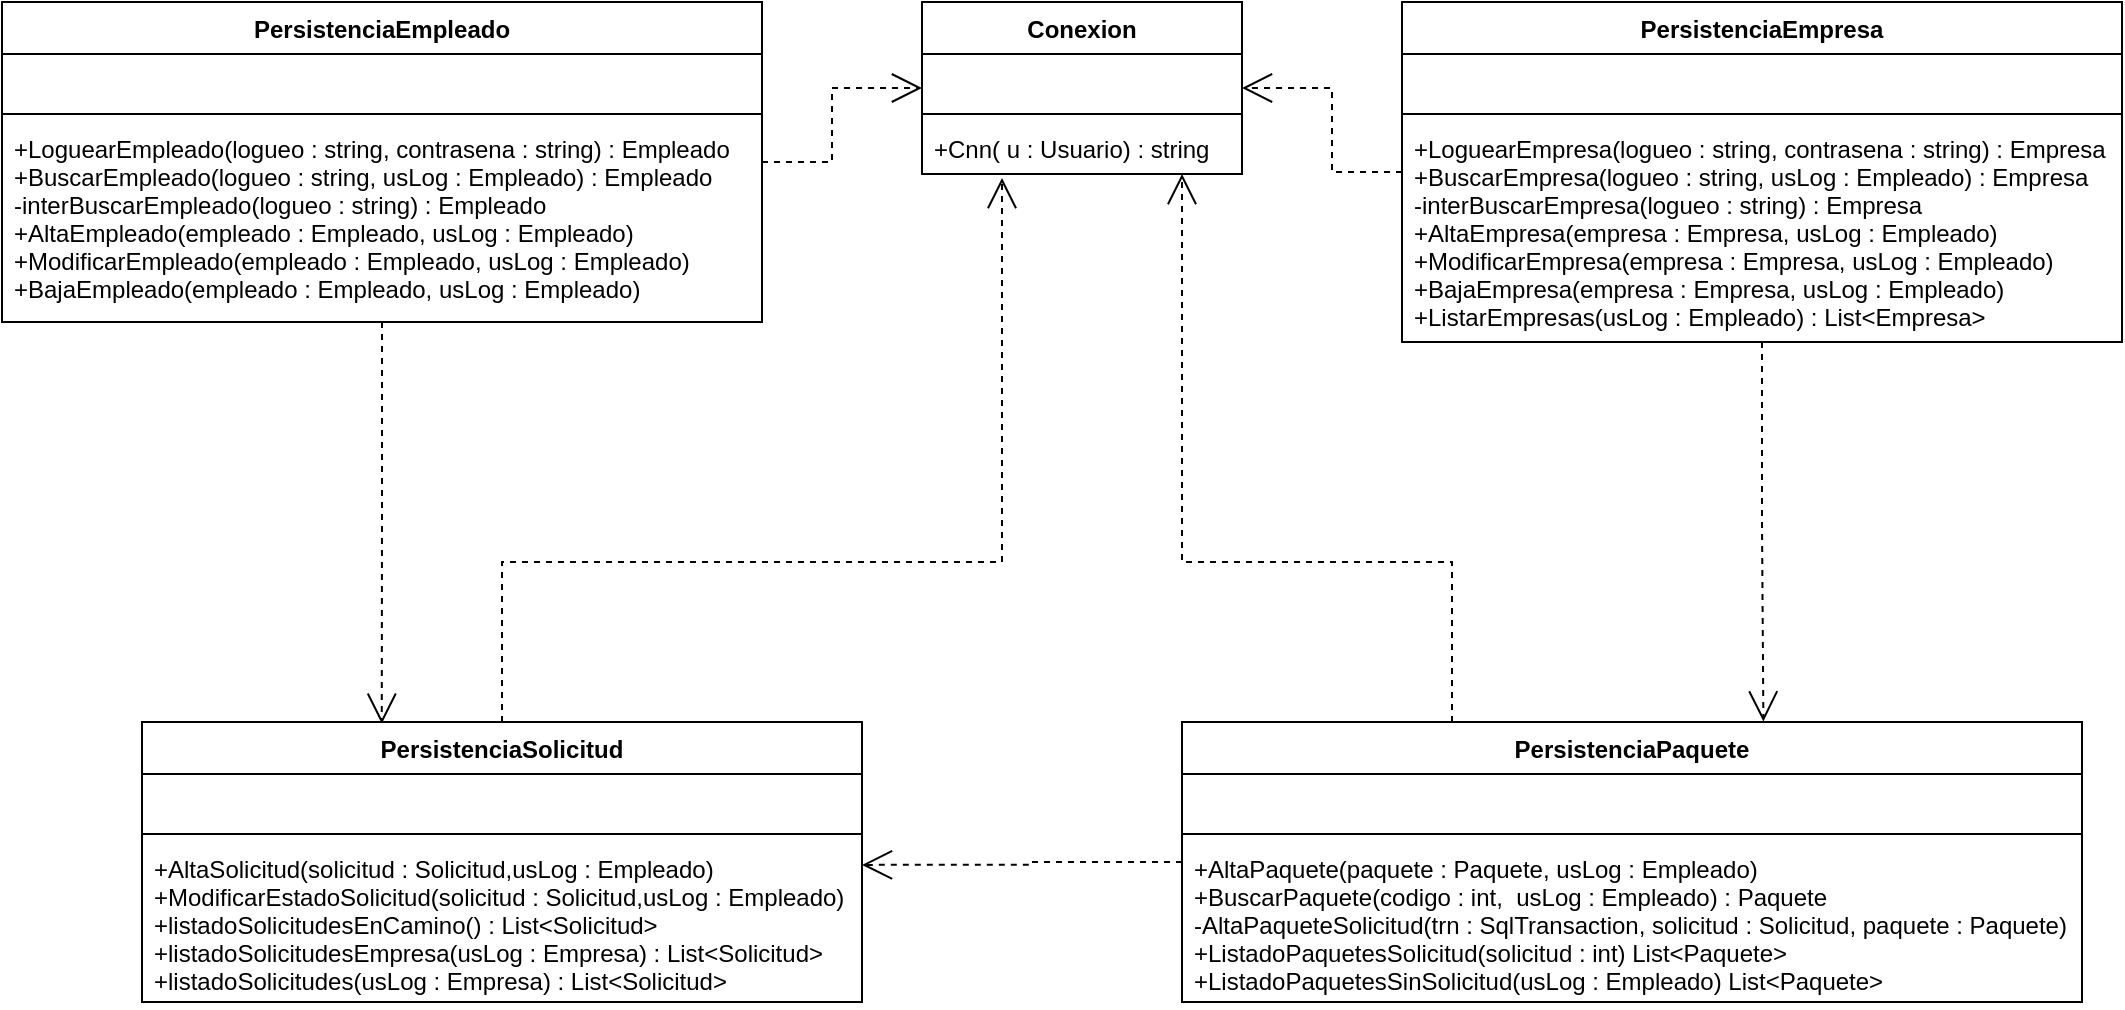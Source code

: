 <mxfile version="14.4.4" type="device"><diagram id="JxR2yedvllg3N4letCZW" name="Page-1"><mxGraphModel dx="920" dy="555" grid="1" gridSize="10" guides="1" tooltips="1" connect="1" arrows="1" fold="1" page="1" pageScale="1" pageWidth="1100" pageHeight="850" math="0" shadow="0"><root><mxCell id="0"/><mxCell id="1" parent="0"/><mxCell id="92LGDuOLcuaRMBUYJ6te-29" style="edgeStyle=orthogonalEdgeStyle;rounded=0;orthogonalLoop=1;jettySize=auto;html=1;dashed=1;endArrow=open;endFill=0;endSize=13;" edge="1" parent="1" source="92LGDuOLcuaRMBUYJ6te-1" target="92LGDuOLcuaRMBUYJ6te-17"><mxGeometry relative="1" as="geometry"/></mxCell><mxCell id="92LGDuOLcuaRMBUYJ6te-32" style="edgeStyle=orthogonalEdgeStyle;rounded=0;orthogonalLoop=1;jettySize=auto;html=1;entryX=0.333;entryY=0.006;entryDx=0;entryDy=0;entryPerimeter=0;dashed=1;endArrow=open;endFill=0;endSize=13;" edge="1" parent="1" source="92LGDuOLcuaRMBUYJ6te-1" target="92LGDuOLcuaRMBUYJ6te-9"><mxGeometry relative="1" as="geometry"/></mxCell><mxCell id="92LGDuOLcuaRMBUYJ6te-1" value="PersistenciaEmpleado" style="swimlane;fontStyle=1;align=center;verticalAlign=top;childLayout=stackLayout;horizontal=1;startSize=26;horizontalStack=0;resizeParent=1;resizeParentMax=0;resizeLast=0;collapsible=1;marginBottom=0;" vertex="1" parent="1"><mxGeometry x="30" y="70" width="380" height="160" as="geometry"/></mxCell><mxCell id="92LGDuOLcuaRMBUYJ6te-2" value="   " style="text;strokeColor=none;fillColor=none;align=left;verticalAlign=top;spacingLeft=4;spacingRight=4;overflow=hidden;rotatable=0;points=[[0,0.5],[1,0.5]];portConstraint=eastwest;" vertex="1" parent="92LGDuOLcuaRMBUYJ6te-1"><mxGeometry y="26" width="380" height="26" as="geometry"/></mxCell><mxCell id="92LGDuOLcuaRMBUYJ6te-3" value="" style="line;strokeWidth=1;fillColor=none;align=left;verticalAlign=middle;spacingTop=-1;spacingLeft=3;spacingRight=3;rotatable=0;labelPosition=right;points=[];portConstraint=eastwest;" vertex="1" parent="92LGDuOLcuaRMBUYJ6te-1"><mxGeometry y="52" width="380" height="8" as="geometry"/></mxCell><mxCell id="92LGDuOLcuaRMBUYJ6te-4" value="+LoguearEmpleado(logueo : string, contrasena : string) : Empleado&#10;+BuscarEmpleado(logueo : string, usLog : Empleado) : Empleado&#10;-interBuscarEmpleado(logueo : string) : Empleado&#10;+AltaEmpleado(empleado : Empleado, usLog : Empleado)&#10;+ModificarEmpleado(empleado : Empleado, usLog : Empleado)&#10;+BajaEmpleado(empleado : Empleado, usLog : Empleado)" style="text;strokeColor=none;fillColor=none;align=left;verticalAlign=top;spacingLeft=4;spacingRight=4;overflow=hidden;rotatable=0;points=[[0,0.5],[1,0.5]];portConstraint=eastwest;" vertex="1" parent="92LGDuOLcuaRMBUYJ6te-1"><mxGeometry y="60" width="380" height="100" as="geometry"/></mxCell><mxCell id="92LGDuOLcuaRMBUYJ6te-30" style="edgeStyle=orthogonalEdgeStyle;rounded=0;orthogonalLoop=1;jettySize=auto;html=1;dashed=1;endArrow=open;endFill=0;endSize=13;" edge="1" parent="1" source="92LGDuOLcuaRMBUYJ6te-5" target="92LGDuOLcuaRMBUYJ6te-17"><mxGeometry relative="1" as="geometry"/></mxCell><mxCell id="92LGDuOLcuaRMBUYJ6te-33" style="edgeStyle=orthogonalEdgeStyle;rounded=0;orthogonalLoop=1;jettySize=auto;html=1;entryX=0.646;entryY=-0.002;entryDx=0;entryDy=0;entryPerimeter=0;dashed=1;endArrow=open;endFill=0;endSize=13;" edge="1" parent="1" source="92LGDuOLcuaRMBUYJ6te-5" target="92LGDuOLcuaRMBUYJ6te-13"><mxGeometry relative="1" as="geometry"/></mxCell><mxCell id="92LGDuOLcuaRMBUYJ6te-5" value="PersistenciaEmpresa" style="swimlane;fontStyle=1;align=center;verticalAlign=top;childLayout=stackLayout;horizontal=1;startSize=26;horizontalStack=0;resizeParent=1;resizeParentMax=0;resizeLast=0;collapsible=1;marginBottom=0;" vertex="1" parent="1"><mxGeometry x="730" y="70" width="360" height="170" as="geometry"/></mxCell><mxCell id="92LGDuOLcuaRMBUYJ6te-6" value="  " style="text;strokeColor=none;fillColor=none;align=left;verticalAlign=top;spacingLeft=4;spacingRight=4;overflow=hidden;rotatable=0;points=[[0,0.5],[1,0.5]];portConstraint=eastwest;" vertex="1" parent="92LGDuOLcuaRMBUYJ6te-5"><mxGeometry y="26" width="360" height="26" as="geometry"/></mxCell><mxCell id="92LGDuOLcuaRMBUYJ6te-7" value="" style="line;strokeWidth=1;fillColor=none;align=left;verticalAlign=middle;spacingTop=-1;spacingLeft=3;spacingRight=3;rotatable=0;labelPosition=right;points=[];portConstraint=eastwest;" vertex="1" parent="92LGDuOLcuaRMBUYJ6te-5"><mxGeometry y="52" width="360" height="8" as="geometry"/></mxCell><mxCell id="92LGDuOLcuaRMBUYJ6te-8" value="+LoguearEmpresa(logueo : string, contrasena : string) : Empresa&#10;+BuscarEmpresa(logueo : string, usLog : Empleado) : Empresa&#10;-interBuscarEmpresa(logueo : string) : Empresa&#10;+AltaEmpresa(empresa : Empresa, usLog : Empleado) &#10;+ModificarEmpresa(empresa : Empresa, usLog : Empleado)&#10;+BajaEmpresa(empresa : Empresa, usLog : Empleado)&#10;+ListarEmpresas(usLog : Empleado) : List&lt;Empresa&gt;" style="text;strokeColor=none;fillColor=none;align=left;verticalAlign=top;spacingLeft=4;spacingRight=4;overflow=hidden;rotatable=0;points=[[0,0.5],[1,0.5]];portConstraint=eastwest;" vertex="1" parent="92LGDuOLcuaRMBUYJ6te-5"><mxGeometry y="60" width="360" height="110" as="geometry"/></mxCell><mxCell id="92LGDuOLcuaRMBUYJ6te-28" style="edgeStyle=orthogonalEdgeStyle;rounded=0;orthogonalLoop=1;jettySize=auto;html=1;entryX=0.25;entryY=1.077;entryDx=0;entryDy=0;dashed=1;endArrow=open;endFill=0;endSize=13;entryPerimeter=0;" edge="1" parent="1" source="92LGDuOLcuaRMBUYJ6te-9" target="92LGDuOLcuaRMBUYJ6te-20"><mxGeometry relative="1" as="geometry"><Array as="points"><mxPoint x="280" y="350"/><mxPoint x="530" y="350"/></Array></mxGeometry></mxCell><mxCell id="92LGDuOLcuaRMBUYJ6te-9" value="PersistenciaSolicitud" style="swimlane;fontStyle=1;align=center;verticalAlign=top;childLayout=stackLayout;horizontal=1;startSize=26;horizontalStack=0;resizeParent=1;resizeParentMax=0;resizeLast=0;collapsible=1;marginBottom=0;" vertex="1" parent="1"><mxGeometry x="100" y="430" width="360" height="140" as="geometry"/></mxCell><mxCell id="92LGDuOLcuaRMBUYJ6te-10" value="  " style="text;strokeColor=none;fillColor=none;align=left;verticalAlign=top;spacingLeft=4;spacingRight=4;overflow=hidden;rotatable=0;points=[[0,0.5],[1,0.5]];portConstraint=eastwest;" vertex="1" parent="92LGDuOLcuaRMBUYJ6te-9"><mxGeometry y="26" width="360" height="26" as="geometry"/></mxCell><mxCell id="92LGDuOLcuaRMBUYJ6te-11" value="" style="line;strokeWidth=1;fillColor=none;align=left;verticalAlign=middle;spacingTop=-1;spacingLeft=3;spacingRight=3;rotatable=0;labelPosition=right;points=[];portConstraint=eastwest;" vertex="1" parent="92LGDuOLcuaRMBUYJ6te-9"><mxGeometry y="52" width="360" height="8" as="geometry"/></mxCell><mxCell id="92LGDuOLcuaRMBUYJ6te-12" value="+AltaSolicitud(solicitud : Solicitud,usLog : Empleado)&#10;+ModificarEstadoSolicitud(solicitud : Solicitud,usLog : Empleado)&#10;+listadoSolicitudesEnCamino() : List&lt;Solicitud&gt;&#10;+listadoSolicitudesEmpresa(usLog : Empresa) : List&lt;Solicitud&gt;&#10;+listadoSolicitudes(usLog : Empresa) : List&lt;Solicitud&gt;" style="text;strokeColor=none;fillColor=none;align=left;verticalAlign=top;spacingLeft=4;spacingRight=4;overflow=hidden;rotatable=0;points=[[0,0.5],[1,0.5]];portConstraint=eastwest;" vertex="1" parent="92LGDuOLcuaRMBUYJ6te-9"><mxGeometry y="60" width="360" height="80" as="geometry"/></mxCell><mxCell id="92LGDuOLcuaRMBUYJ6te-31" style="edgeStyle=orthogonalEdgeStyle;rounded=0;orthogonalLoop=1;jettySize=auto;html=1;dashed=1;endArrow=open;endFill=0;endSize=13;" edge="1" parent="1" source="92LGDuOLcuaRMBUYJ6te-13" target="92LGDuOLcuaRMBUYJ6te-17"><mxGeometry relative="1" as="geometry"><Array as="points"><mxPoint x="755" y="350"/><mxPoint x="620" y="350"/></Array></mxGeometry></mxCell><mxCell id="92LGDuOLcuaRMBUYJ6te-34" style="edgeStyle=orthogonalEdgeStyle;rounded=0;orthogonalLoop=1;jettySize=auto;html=1;entryX=1;entryY=0.143;entryDx=0;entryDy=0;entryPerimeter=0;dashed=1;endArrow=open;endFill=0;endSize=13;" edge="1" parent="1" source="92LGDuOLcuaRMBUYJ6te-13" target="92LGDuOLcuaRMBUYJ6te-12"><mxGeometry relative="1" as="geometry"/></mxCell><mxCell id="92LGDuOLcuaRMBUYJ6te-13" value="PersistenciaPaquete" style="swimlane;fontStyle=1;align=center;verticalAlign=top;childLayout=stackLayout;horizontal=1;startSize=26;horizontalStack=0;resizeParent=1;resizeParentMax=0;resizeLast=0;collapsible=1;marginBottom=0;" vertex="1" parent="1"><mxGeometry x="620" y="430" width="450" height="140" as="geometry"/></mxCell><mxCell id="92LGDuOLcuaRMBUYJ6te-14" value=" " style="text;strokeColor=none;fillColor=none;align=left;verticalAlign=top;spacingLeft=4;spacingRight=4;overflow=hidden;rotatable=0;points=[[0,0.5],[1,0.5]];portConstraint=eastwest;" vertex="1" parent="92LGDuOLcuaRMBUYJ6te-13"><mxGeometry y="26" width="450" height="26" as="geometry"/></mxCell><mxCell id="92LGDuOLcuaRMBUYJ6te-15" value="" style="line;strokeWidth=1;fillColor=none;align=left;verticalAlign=middle;spacingTop=-1;spacingLeft=3;spacingRight=3;rotatable=0;labelPosition=right;points=[];portConstraint=eastwest;" vertex="1" parent="92LGDuOLcuaRMBUYJ6te-13"><mxGeometry y="52" width="450" height="8" as="geometry"/></mxCell><mxCell id="92LGDuOLcuaRMBUYJ6te-16" value="+AltaPaquete(paquete : Paquete, usLog : Empleado)&#10;+BuscarPaquete(codigo : int,  usLog : Empleado) : Paquete&#10;-AltaPaqueteSolicitud(trn : SqlTransaction, solicitud : Solicitud, paquete : Paquete)&#10;+ListadoPaquetesSolicitud(solicitud : int) List&lt;Paquete&gt;&#10;+ListadoPaquetesSinSolicitud(usLog : Empleado) List&lt;Paquete&gt;" style="text;strokeColor=none;fillColor=none;align=left;verticalAlign=top;spacingLeft=4;spacingRight=4;overflow=hidden;rotatable=0;points=[[0,0.5],[1,0.5]];portConstraint=eastwest;" vertex="1" parent="92LGDuOLcuaRMBUYJ6te-13"><mxGeometry y="60" width="450" height="80" as="geometry"/></mxCell><mxCell id="92LGDuOLcuaRMBUYJ6te-17" value="Conexion" style="swimlane;fontStyle=1;align=center;verticalAlign=top;childLayout=stackLayout;horizontal=1;startSize=26;horizontalStack=0;resizeParent=1;resizeParentMax=0;resizeLast=0;collapsible=1;marginBottom=0;" vertex="1" parent="1"><mxGeometry x="490" y="70" width="160" height="86" as="geometry"/></mxCell><mxCell id="92LGDuOLcuaRMBUYJ6te-18" value="  " style="text;strokeColor=none;fillColor=none;align=left;verticalAlign=top;spacingLeft=4;spacingRight=4;overflow=hidden;rotatable=0;points=[[0,0.5],[1,0.5]];portConstraint=eastwest;" vertex="1" parent="92LGDuOLcuaRMBUYJ6te-17"><mxGeometry y="26" width="160" height="26" as="geometry"/></mxCell><mxCell id="92LGDuOLcuaRMBUYJ6te-19" value="" style="line;strokeWidth=1;fillColor=none;align=left;verticalAlign=middle;spacingTop=-1;spacingLeft=3;spacingRight=3;rotatable=0;labelPosition=right;points=[];portConstraint=eastwest;" vertex="1" parent="92LGDuOLcuaRMBUYJ6te-17"><mxGeometry y="52" width="160" height="8" as="geometry"/></mxCell><mxCell id="92LGDuOLcuaRMBUYJ6te-20" value="+Cnn( u : Usuario) : string" style="text;strokeColor=none;fillColor=none;align=left;verticalAlign=top;spacingLeft=4;spacingRight=4;overflow=hidden;rotatable=0;points=[[0,0.5],[1,0.5]];portConstraint=eastwest;" vertex="1" parent="92LGDuOLcuaRMBUYJ6te-17"><mxGeometry y="60" width="160" height="26" as="geometry"/></mxCell></root></mxGraphModel></diagram></mxfile>